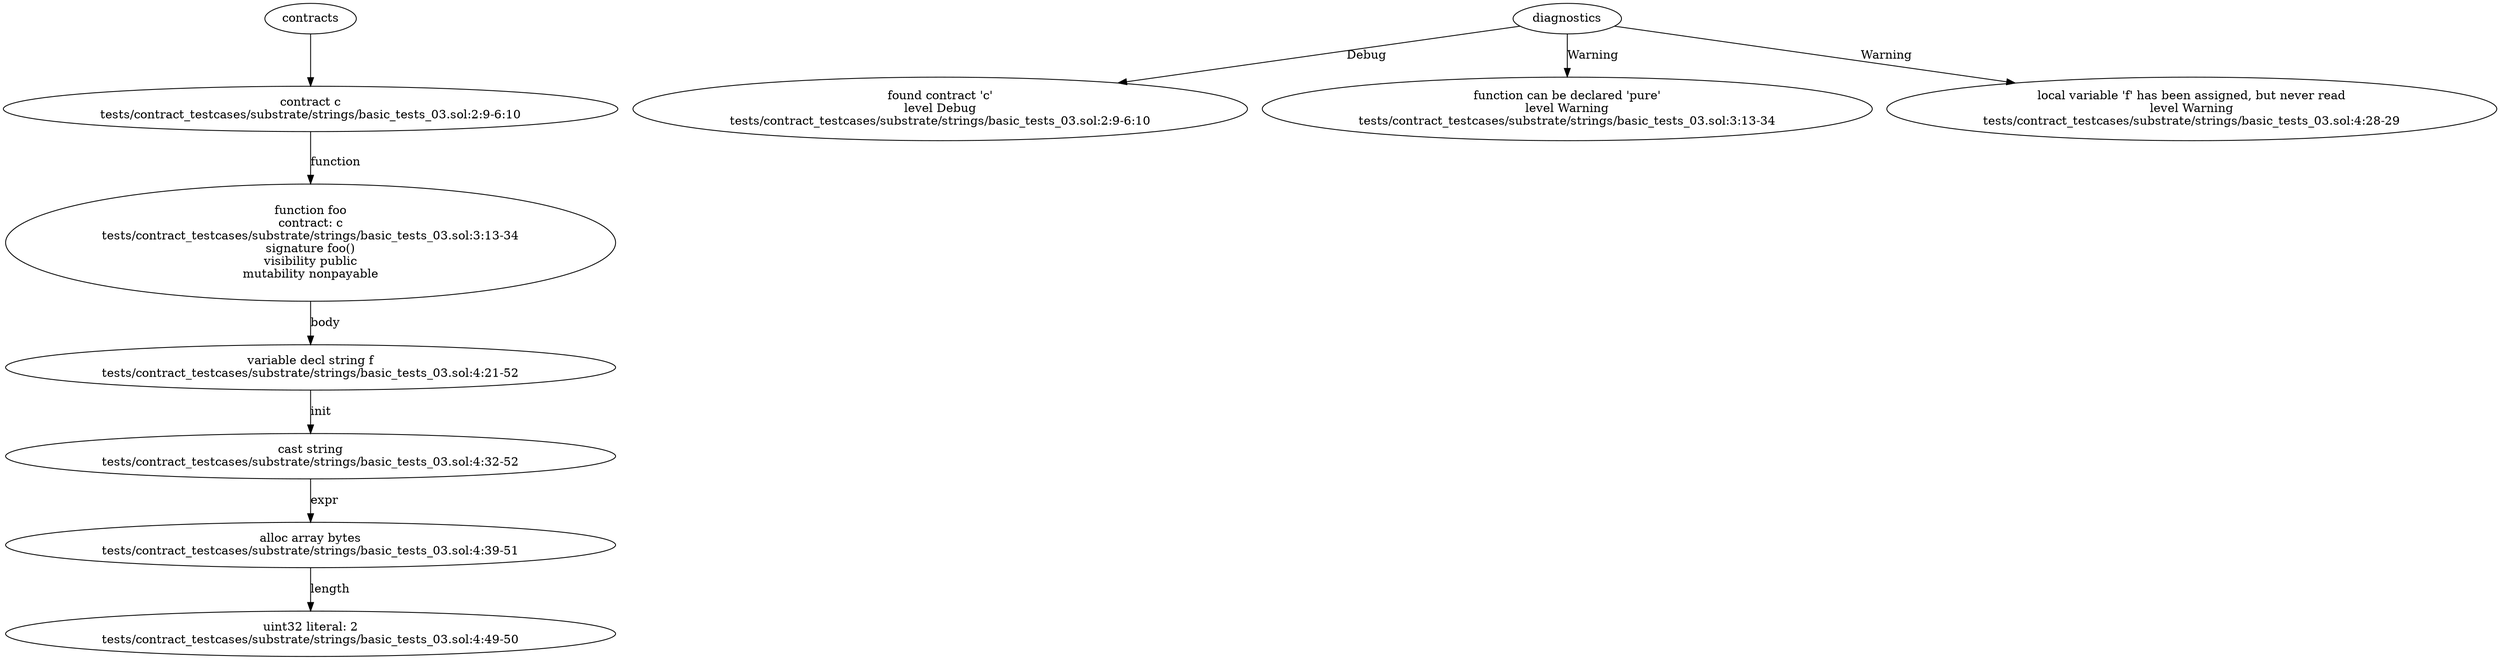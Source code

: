 strict digraph "tests/contract_testcases/substrate/strings/basic_tests_03.sol" {
	contract [label="contract c\ntests/contract_testcases/substrate/strings/basic_tests_03.sol:2:9-6:10"]
	foo [label="function foo\ncontract: c\ntests/contract_testcases/substrate/strings/basic_tests_03.sol:3:13-34\nsignature foo()\nvisibility public\nmutability nonpayable"]
	var_decl [label="variable decl string f\ntests/contract_testcases/substrate/strings/basic_tests_03.sol:4:21-52"]
	cast [label="cast string\ntests/contract_testcases/substrate/strings/basic_tests_03.sol:4:32-52"]
	alloc_array [label="alloc array bytes\ntests/contract_testcases/substrate/strings/basic_tests_03.sol:4:39-51"]
	number_literal [label="uint32 literal: 2\ntests/contract_testcases/substrate/strings/basic_tests_03.sol:4:49-50"]
	diagnostic [label="found contract 'c'\nlevel Debug\ntests/contract_testcases/substrate/strings/basic_tests_03.sol:2:9-6:10"]
	diagnostic_9 [label="function can be declared 'pure'\nlevel Warning\ntests/contract_testcases/substrate/strings/basic_tests_03.sol:3:13-34"]
	diagnostic_10 [label="local variable 'f' has been assigned, but never read\nlevel Warning\ntests/contract_testcases/substrate/strings/basic_tests_03.sol:4:28-29"]
	contracts -> contract
	contract -> foo [label="function"]
	foo -> var_decl [label="body"]
	var_decl -> cast [label="init"]
	cast -> alloc_array [label="expr"]
	alloc_array -> number_literal [label="length"]
	diagnostics -> diagnostic [label="Debug"]
	diagnostics -> diagnostic_9 [label="Warning"]
	diagnostics -> diagnostic_10 [label="Warning"]
}
